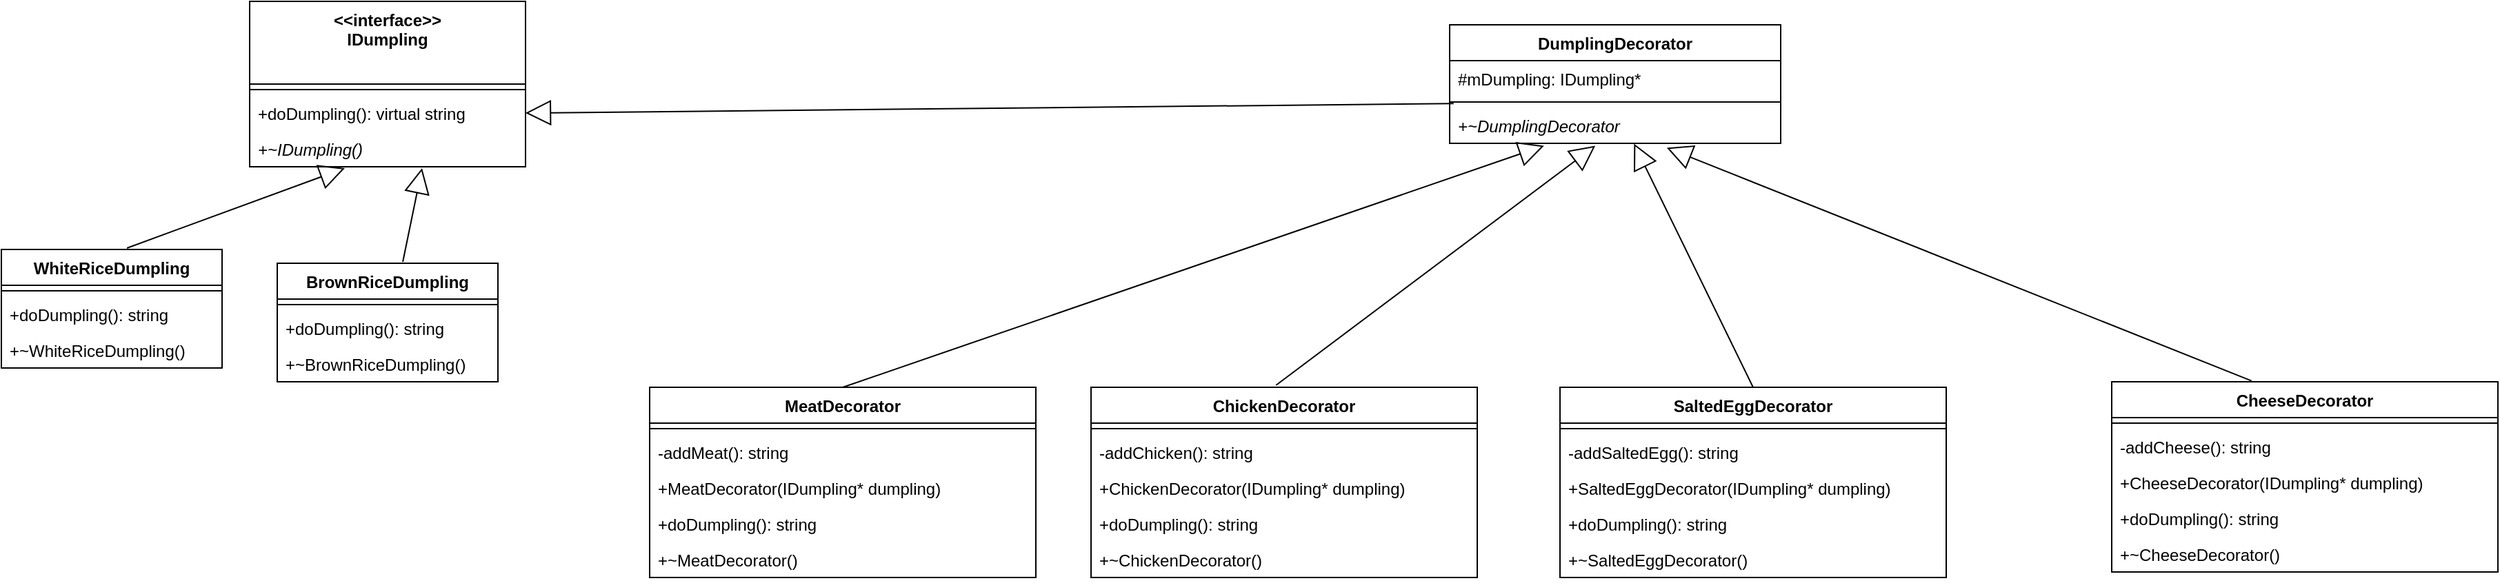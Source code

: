 <mxfile version="17.4.0" type="device"><diagram id="C5RBs43oDa-KdzZeNtuy" name="Page-1"><mxGraphModel dx="1038" dy="479" grid="1" gridSize="10" guides="1" tooltips="1" connect="1" arrows="1" fold="1" page="1" pageScale="1" pageWidth="827" pageHeight="1169" math="0" shadow="0"><root><mxCell id="WIyWlLk6GJQsqaUBKTNV-0"/><mxCell id="WIyWlLk6GJQsqaUBKTNV-1" parent="WIyWlLk6GJQsqaUBKTNV-0"/><mxCell id="N0iSOrxwI1bIIX5AtC91-4" value="&lt;&lt;interface&gt;&gt;&#10;IDumpling&#10;" style="swimlane;fontStyle=1;align=center;verticalAlign=top;childLayout=stackLayout;horizontal=1;startSize=60;horizontalStack=0;resizeParent=1;resizeParentMax=0;resizeLast=0;collapsible=1;marginBottom=0;" parent="WIyWlLk6GJQsqaUBKTNV-1" vertex="1"><mxGeometry x="330" y="420" width="200" height="120" as="geometry"/></mxCell><mxCell id="N0iSOrxwI1bIIX5AtC91-6" value="" style="line;strokeWidth=1;fillColor=none;align=left;verticalAlign=middle;spacingTop=-1;spacingLeft=3;spacingRight=3;rotatable=0;labelPosition=right;points=[];portConstraint=eastwest;" parent="N0iSOrxwI1bIIX5AtC91-4" vertex="1"><mxGeometry y="60" width="200" height="8" as="geometry"/></mxCell><mxCell id="N0iSOrxwI1bIIX5AtC91-7" value="+doDumpling(): virtual string" style="text;strokeColor=none;fillColor=none;align=left;verticalAlign=top;spacingLeft=4;spacingRight=4;overflow=hidden;rotatable=0;points=[[0,0.5],[1,0.5]];portConstraint=eastwest;" parent="N0iSOrxwI1bIIX5AtC91-4" vertex="1"><mxGeometry y="68" width="200" height="26" as="geometry"/></mxCell><mxCell id="N0iSOrxwI1bIIX5AtC91-8" value="+~IDumpling()" style="text;strokeColor=none;fillColor=none;align=left;verticalAlign=top;spacingLeft=4;spacingRight=4;overflow=hidden;rotatable=0;points=[[0,0.5],[1,0.5]];portConstraint=eastwest;fontStyle=2" parent="N0iSOrxwI1bIIX5AtC91-4" vertex="1"><mxGeometry y="94" width="200" height="26" as="geometry"/></mxCell><mxCell id="N0iSOrxwI1bIIX5AtC91-9" value="WhiteRiceDumpling" style="swimlane;fontStyle=1;align=center;verticalAlign=top;childLayout=stackLayout;horizontal=1;startSize=26;horizontalStack=0;resizeParent=1;resizeParentMax=0;resizeLast=0;collapsible=1;marginBottom=0;" parent="WIyWlLk6GJQsqaUBKTNV-1" vertex="1"><mxGeometry x="150" y="600" width="160" height="86" as="geometry"/></mxCell><mxCell id="N0iSOrxwI1bIIX5AtC91-11" value="" style="line;strokeWidth=1;fillColor=none;align=left;verticalAlign=middle;spacingTop=-1;spacingLeft=3;spacingRight=3;rotatable=0;labelPosition=right;points=[];portConstraint=eastwest;" parent="N0iSOrxwI1bIIX5AtC91-9" vertex="1"><mxGeometry y="26" width="160" height="8" as="geometry"/></mxCell><mxCell id="N0iSOrxwI1bIIX5AtC91-12" value="+doDumpling(): string" style="text;strokeColor=none;fillColor=none;align=left;verticalAlign=top;spacingLeft=4;spacingRight=4;overflow=hidden;rotatable=0;points=[[0,0.5],[1,0.5]];portConstraint=eastwest;" parent="N0iSOrxwI1bIIX5AtC91-9" vertex="1"><mxGeometry y="34" width="160" height="26" as="geometry"/></mxCell><mxCell id="N0iSOrxwI1bIIX5AtC91-13" value="+~WhiteRiceDumpling()" style="text;strokeColor=none;fillColor=none;align=left;verticalAlign=top;spacingLeft=4;spacingRight=4;overflow=hidden;rotatable=0;points=[[0,0.5],[1,0.5]];portConstraint=eastwest;" parent="N0iSOrxwI1bIIX5AtC91-9" vertex="1"><mxGeometry y="60" width="160" height="26" as="geometry"/></mxCell><mxCell id="N0iSOrxwI1bIIX5AtC91-14" value="" style="endArrow=block;endSize=16;endFill=0;html=1;rounded=0;exitX=0.569;exitY=-0.012;exitDx=0;exitDy=0;exitPerimeter=0;entryX=0.345;entryY=1.038;entryDx=0;entryDy=0;entryPerimeter=0;" parent="WIyWlLk6GJQsqaUBKTNV-1" source="N0iSOrxwI1bIIX5AtC91-9" target="N0iSOrxwI1bIIX5AtC91-8" edge="1"><mxGeometry width="160" relative="1" as="geometry"><mxPoint x="330" y="600" as="sourcePoint"/><mxPoint x="490" y="600" as="targetPoint"/></mxGeometry></mxCell><mxCell id="N0iSOrxwI1bIIX5AtC91-15" value="BrownRiceDumpling" style="swimlane;fontStyle=1;align=center;verticalAlign=top;childLayout=stackLayout;horizontal=1;startSize=26;horizontalStack=0;resizeParent=1;resizeParentMax=0;resizeLast=0;collapsible=1;marginBottom=0;" parent="WIyWlLk6GJQsqaUBKTNV-1" vertex="1"><mxGeometry x="350" y="610" width="160" height="86" as="geometry"/></mxCell><mxCell id="N0iSOrxwI1bIIX5AtC91-16" value="" style="line;strokeWidth=1;fillColor=none;align=left;verticalAlign=middle;spacingTop=-1;spacingLeft=3;spacingRight=3;rotatable=0;labelPosition=right;points=[];portConstraint=eastwest;" parent="N0iSOrxwI1bIIX5AtC91-15" vertex="1"><mxGeometry y="26" width="160" height="8" as="geometry"/></mxCell><mxCell id="N0iSOrxwI1bIIX5AtC91-17" value="+doDumpling(): string" style="text;strokeColor=none;fillColor=none;align=left;verticalAlign=top;spacingLeft=4;spacingRight=4;overflow=hidden;rotatable=0;points=[[0,0.5],[1,0.5]];portConstraint=eastwest;" parent="N0iSOrxwI1bIIX5AtC91-15" vertex="1"><mxGeometry y="34" width="160" height="26" as="geometry"/></mxCell><mxCell id="N0iSOrxwI1bIIX5AtC91-18" value="+~BrownRiceDumpling()" style="text;strokeColor=none;fillColor=none;align=left;verticalAlign=top;spacingLeft=4;spacingRight=4;overflow=hidden;rotatable=0;points=[[0,0.5],[1,0.5]];portConstraint=eastwest;" parent="N0iSOrxwI1bIIX5AtC91-15" vertex="1"><mxGeometry y="60" width="160" height="26" as="geometry"/></mxCell><mxCell id="N0iSOrxwI1bIIX5AtC91-19" value="" style="endArrow=block;endSize=16;endFill=0;html=1;rounded=0;exitX=0.569;exitY=-0.012;exitDx=0;exitDy=0;exitPerimeter=0;entryX=0.625;entryY=1.038;entryDx=0;entryDy=0;entryPerimeter=0;" parent="WIyWlLk6GJQsqaUBKTNV-1" source="N0iSOrxwI1bIIX5AtC91-15" target="N0iSOrxwI1bIIX5AtC91-8" edge="1"><mxGeometry width="160" relative="1" as="geometry"><mxPoint x="610" y="597.01" as="sourcePoint"/><mxPoint x="483" y="540" as="targetPoint"/></mxGeometry></mxCell><mxCell id="N0iSOrxwI1bIIX5AtC91-20" value="DumplingDecorator" style="swimlane;fontStyle=1;align=center;verticalAlign=top;childLayout=stackLayout;horizontal=1;startSize=26;horizontalStack=0;resizeParent=1;resizeParentMax=0;resizeLast=0;collapsible=1;marginBottom=0;" parent="WIyWlLk6GJQsqaUBKTNV-1" vertex="1"><mxGeometry x="1200" y="437" width="240" height="86" as="geometry"/></mxCell><mxCell id="N0iSOrxwI1bIIX5AtC91-21" value="#mDumpling: IDumpling*" style="text;strokeColor=none;fillColor=none;align=left;verticalAlign=top;spacingLeft=4;spacingRight=4;overflow=hidden;rotatable=0;points=[[0,0.5],[1,0.5]];portConstraint=eastwest;" parent="N0iSOrxwI1bIIX5AtC91-20" vertex="1"><mxGeometry y="26" width="240" height="26" as="geometry"/></mxCell><mxCell id="N0iSOrxwI1bIIX5AtC91-22" value="" style="line;strokeWidth=1;fillColor=none;align=left;verticalAlign=middle;spacingTop=-1;spacingLeft=3;spacingRight=3;rotatable=0;labelPosition=right;points=[];portConstraint=eastwest;" parent="N0iSOrxwI1bIIX5AtC91-20" vertex="1"><mxGeometry y="52" width="240" height="8" as="geometry"/></mxCell><mxCell id="N0iSOrxwI1bIIX5AtC91-23" value="+~DumplingDecorator" style="text;strokeColor=none;fillColor=none;align=left;verticalAlign=top;spacingLeft=4;spacingRight=4;overflow=hidden;rotatable=0;points=[[0,0.5],[1,0.5]];portConstraint=eastwest;fontStyle=2" parent="N0iSOrxwI1bIIX5AtC91-20" vertex="1"><mxGeometry y="60" width="240" height="26" as="geometry"/></mxCell><mxCell id="N0iSOrxwI1bIIX5AtC91-24" value="MeatDecorator" style="swimlane;fontStyle=1;align=center;verticalAlign=top;childLayout=stackLayout;horizontal=1;startSize=26;horizontalStack=0;resizeParent=1;resizeParentMax=0;resizeLast=0;collapsible=1;marginBottom=0;" parent="WIyWlLk6GJQsqaUBKTNV-1" vertex="1"><mxGeometry x="620" y="700" width="280" height="138" as="geometry"/></mxCell><mxCell id="N0iSOrxwI1bIIX5AtC91-26" value="" style="line;strokeWidth=1;fillColor=none;align=left;verticalAlign=middle;spacingTop=-1;spacingLeft=3;spacingRight=3;rotatable=0;labelPosition=right;points=[];portConstraint=eastwest;" parent="N0iSOrxwI1bIIX5AtC91-24" vertex="1"><mxGeometry y="26" width="280" height="8" as="geometry"/></mxCell><mxCell id="N0iSOrxwI1bIIX5AtC91-27" value="-addMeat(): string" style="text;strokeColor=none;fillColor=none;align=left;verticalAlign=top;spacingLeft=4;spacingRight=4;overflow=hidden;rotatable=0;points=[[0,0.5],[1,0.5]];portConstraint=eastwest;" parent="N0iSOrxwI1bIIX5AtC91-24" vertex="1"><mxGeometry y="34" width="280" height="26" as="geometry"/></mxCell><mxCell id="N0iSOrxwI1bIIX5AtC91-28" value="+MeatDecorator(IDumpling* dumpling)" style="text;strokeColor=none;fillColor=none;align=left;verticalAlign=top;spacingLeft=4;spacingRight=4;overflow=hidden;rotatable=0;points=[[0,0.5],[1,0.5]];portConstraint=eastwest;" parent="N0iSOrxwI1bIIX5AtC91-24" vertex="1"><mxGeometry y="60" width="280" height="26" as="geometry"/></mxCell><mxCell id="N0iSOrxwI1bIIX5AtC91-31" value="+doDumpling(): string" style="text;strokeColor=none;fillColor=none;align=left;verticalAlign=top;spacingLeft=4;spacingRight=4;overflow=hidden;rotatable=0;points=[[0,0.5],[1,0.5]];portConstraint=eastwest;" parent="N0iSOrxwI1bIIX5AtC91-24" vertex="1"><mxGeometry y="86" width="280" height="26" as="geometry"/></mxCell><mxCell id="N0iSOrxwI1bIIX5AtC91-30" value="+~MeatDecorator()" style="text;strokeColor=none;fillColor=none;align=left;verticalAlign=top;spacingLeft=4;spacingRight=4;overflow=hidden;rotatable=0;points=[[0,0.5],[1,0.5]];portConstraint=eastwest;" parent="N0iSOrxwI1bIIX5AtC91-24" vertex="1"><mxGeometry y="112" width="280" height="26" as="geometry"/></mxCell><mxCell id="N0iSOrxwI1bIIX5AtC91-32" value="ChickenDecorator" style="swimlane;fontStyle=1;align=center;verticalAlign=top;childLayout=stackLayout;horizontal=1;startSize=26;horizontalStack=0;resizeParent=1;resizeParentMax=0;resizeLast=0;collapsible=1;marginBottom=0;" parent="WIyWlLk6GJQsqaUBKTNV-1" vertex="1"><mxGeometry x="940" y="700" width="280" height="138" as="geometry"/></mxCell><mxCell id="N0iSOrxwI1bIIX5AtC91-33" value="" style="line;strokeWidth=1;fillColor=none;align=left;verticalAlign=middle;spacingTop=-1;spacingLeft=3;spacingRight=3;rotatable=0;labelPosition=right;points=[];portConstraint=eastwest;" parent="N0iSOrxwI1bIIX5AtC91-32" vertex="1"><mxGeometry y="26" width="280" height="8" as="geometry"/></mxCell><mxCell id="N0iSOrxwI1bIIX5AtC91-34" value="-addChicken(): string" style="text;strokeColor=none;fillColor=none;align=left;verticalAlign=top;spacingLeft=4;spacingRight=4;overflow=hidden;rotatable=0;points=[[0,0.5],[1,0.5]];portConstraint=eastwest;" parent="N0iSOrxwI1bIIX5AtC91-32" vertex="1"><mxGeometry y="34" width="280" height="26" as="geometry"/></mxCell><mxCell id="N0iSOrxwI1bIIX5AtC91-35" value="+ChickenDecorator(IDumpling* dumpling)" style="text;strokeColor=none;fillColor=none;align=left;verticalAlign=top;spacingLeft=4;spacingRight=4;overflow=hidden;rotatable=0;points=[[0,0.5],[1,0.5]];portConstraint=eastwest;" parent="N0iSOrxwI1bIIX5AtC91-32" vertex="1"><mxGeometry y="60" width="280" height="26" as="geometry"/></mxCell><mxCell id="N0iSOrxwI1bIIX5AtC91-36" value="+doDumpling(): string" style="text;strokeColor=none;fillColor=none;align=left;verticalAlign=top;spacingLeft=4;spacingRight=4;overflow=hidden;rotatable=0;points=[[0,0.5],[1,0.5]];portConstraint=eastwest;" parent="N0iSOrxwI1bIIX5AtC91-32" vertex="1"><mxGeometry y="86" width="280" height="26" as="geometry"/></mxCell><mxCell id="N0iSOrxwI1bIIX5AtC91-37" value="+~ChickenDecorator()" style="text;strokeColor=none;fillColor=none;align=left;verticalAlign=top;spacingLeft=4;spacingRight=4;overflow=hidden;rotatable=0;points=[[0,0.5],[1,0.5]];portConstraint=eastwest;" parent="N0iSOrxwI1bIIX5AtC91-32" vertex="1"><mxGeometry y="112" width="280" height="26" as="geometry"/></mxCell><mxCell id="N0iSOrxwI1bIIX5AtC91-38" value="SaltedEggDecorator" style="swimlane;fontStyle=1;align=center;verticalAlign=top;childLayout=stackLayout;horizontal=1;startSize=26;horizontalStack=0;resizeParent=1;resizeParentMax=0;resizeLast=0;collapsible=1;marginBottom=0;" parent="WIyWlLk6GJQsqaUBKTNV-1" vertex="1"><mxGeometry x="1280" y="700" width="280" height="138" as="geometry"/></mxCell><mxCell id="N0iSOrxwI1bIIX5AtC91-39" value="" style="line;strokeWidth=1;fillColor=none;align=left;verticalAlign=middle;spacingTop=-1;spacingLeft=3;spacingRight=3;rotatable=0;labelPosition=right;points=[];portConstraint=eastwest;" parent="N0iSOrxwI1bIIX5AtC91-38" vertex="1"><mxGeometry y="26" width="280" height="8" as="geometry"/></mxCell><mxCell id="N0iSOrxwI1bIIX5AtC91-40" value="-addSaltedEgg(): string" style="text;strokeColor=none;fillColor=none;align=left;verticalAlign=top;spacingLeft=4;spacingRight=4;overflow=hidden;rotatable=0;points=[[0,0.5],[1,0.5]];portConstraint=eastwest;" parent="N0iSOrxwI1bIIX5AtC91-38" vertex="1"><mxGeometry y="34" width="280" height="26" as="geometry"/></mxCell><mxCell id="N0iSOrxwI1bIIX5AtC91-41" value="+SaltedEggDecorator(IDumpling* dumpling)" style="text;strokeColor=none;fillColor=none;align=left;verticalAlign=top;spacingLeft=4;spacingRight=4;overflow=hidden;rotatable=0;points=[[0,0.5],[1,0.5]];portConstraint=eastwest;" parent="N0iSOrxwI1bIIX5AtC91-38" vertex="1"><mxGeometry y="60" width="280" height="26" as="geometry"/></mxCell><mxCell id="N0iSOrxwI1bIIX5AtC91-42" value="+doDumpling(): string" style="text;strokeColor=none;fillColor=none;align=left;verticalAlign=top;spacingLeft=4;spacingRight=4;overflow=hidden;rotatable=0;points=[[0,0.5],[1,0.5]];portConstraint=eastwest;" parent="N0iSOrxwI1bIIX5AtC91-38" vertex="1"><mxGeometry y="86" width="280" height="26" as="geometry"/></mxCell><mxCell id="N0iSOrxwI1bIIX5AtC91-43" value="+~SaltedEggDecorator()" style="text;strokeColor=none;fillColor=none;align=left;verticalAlign=top;spacingLeft=4;spacingRight=4;overflow=hidden;rotatable=0;points=[[0,0.5],[1,0.5]];portConstraint=eastwest;" parent="N0iSOrxwI1bIIX5AtC91-38" vertex="1"><mxGeometry y="112" width="280" height="26" as="geometry"/></mxCell><mxCell id="N0iSOrxwI1bIIX5AtC91-44" value="CheeseDecorator" style="swimlane;fontStyle=1;align=center;verticalAlign=top;childLayout=stackLayout;horizontal=1;startSize=26;horizontalStack=0;resizeParent=1;resizeParentMax=0;resizeLast=0;collapsible=1;marginBottom=0;" parent="WIyWlLk6GJQsqaUBKTNV-1" vertex="1"><mxGeometry x="1680" y="696" width="280" height="138" as="geometry"/></mxCell><mxCell id="N0iSOrxwI1bIIX5AtC91-45" value="" style="line;strokeWidth=1;fillColor=none;align=left;verticalAlign=middle;spacingTop=-1;spacingLeft=3;spacingRight=3;rotatable=0;labelPosition=right;points=[];portConstraint=eastwest;" parent="N0iSOrxwI1bIIX5AtC91-44" vertex="1"><mxGeometry y="26" width="280" height="8" as="geometry"/></mxCell><mxCell id="N0iSOrxwI1bIIX5AtC91-46" value="-addCheese(): string" style="text;strokeColor=none;fillColor=none;align=left;verticalAlign=top;spacingLeft=4;spacingRight=4;overflow=hidden;rotatable=0;points=[[0,0.5],[1,0.5]];portConstraint=eastwest;" parent="N0iSOrxwI1bIIX5AtC91-44" vertex="1"><mxGeometry y="34" width="280" height="26" as="geometry"/></mxCell><mxCell id="N0iSOrxwI1bIIX5AtC91-47" value="+CheeseDecorator(IDumpling* dumpling)" style="text;strokeColor=none;fillColor=none;align=left;verticalAlign=top;spacingLeft=4;spacingRight=4;overflow=hidden;rotatable=0;points=[[0,0.5],[1,0.5]];portConstraint=eastwest;" parent="N0iSOrxwI1bIIX5AtC91-44" vertex="1"><mxGeometry y="60" width="280" height="26" as="geometry"/></mxCell><mxCell id="N0iSOrxwI1bIIX5AtC91-48" value="+doDumpling(): string" style="text;strokeColor=none;fillColor=none;align=left;verticalAlign=top;spacingLeft=4;spacingRight=4;overflow=hidden;rotatable=0;points=[[0,0.5],[1,0.5]];portConstraint=eastwest;" parent="N0iSOrxwI1bIIX5AtC91-44" vertex="1"><mxGeometry y="86" width="280" height="26" as="geometry"/></mxCell><mxCell id="N0iSOrxwI1bIIX5AtC91-49" value="+~CheeseDecorator()" style="text;strokeColor=none;fillColor=none;align=left;verticalAlign=top;spacingLeft=4;spacingRight=4;overflow=hidden;rotatable=0;points=[[0,0.5],[1,0.5]];portConstraint=eastwest;" parent="N0iSOrxwI1bIIX5AtC91-44" vertex="1"><mxGeometry y="112" width="280" height="26" as="geometry"/></mxCell><mxCell id="N0iSOrxwI1bIIX5AtC91-51" value="" style="endArrow=block;endSize=16;endFill=0;html=1;rounded=0;exitX=0.5;exitY=0;exitDx=0;exitDy=0;entryX=0.285;entryY=1.067;entryDx=0;entryDy=0;entryPerimeter=0;" parent="WIyWlLk6GJQsqaUBKTNV-1" source="N0iSOrxwI1bIIX5AtC91-24" target="N0iSOrxwI1bIIX5AtC91-23" edge="1"><mxGeometry width="160" relative="1" as="geometry"><mxPoint x="810" y="667.978" as="sourcePoint"/><mxPoint x="823.96" y="599.998" as="targetPoint"/></mxGeometry></mxCell><mxCell id="N0iSOrxwI1bIIX5AtC91-52" value="" style="endArrow=block;endSize=16;endFill=0;html=1;rounded=0;exitX=0.479;exitY=-0.011;exitDx=0;exitDy=0;entryX=0.44;entryY=1.067;entryDx=0;entryDy=0;entryPerimeter=0;exitPerimeter=0;" parent="WIyWlLk6GJQsqaUBKTNV-1" source="N0iSOrxwI1bIIX5AtC91-32" target="N0iSOrxwI1bIIX5AtC91-23" edge="1"><mxGeometry width="160" relative="1" as="geometry"><mxPoint x="810" y="667.978" as="sourcePoint"/><mxPoint x="823.96" y="599.998" as="targetPoint"/></mxGeometry></mxCell><mxCell id="N0iSOrxwI1bIIX5AtC91-54" value="" style="endArrow=block;endSize=16;endFill=0;html=1;rounded=0;exitX=0.5;exitY=0;exitDx=0;exitDy=0;entryX=0.557;entryY=1.01;entryDx=0;entryDy=0;entryPerimeter=0;" parent="WIyWlLk6GJQsqaUBKTNV-1" source="N0iSOrxwI1bIIX5AtC91-38" target="N0iSOrxwI1bIIX5AtC91-23" edge="1"><mxGeometry width="160" relative="1" as="geometry"><mxPoint x="810" y="667.978" as="sourcePoint"/><mxPoint x="823.96" y="599.998" as="targetPoint"/></mxGeometry></mxCell><mxCell id="N0iSOrxwI1bIIX5AtC91-55" value="" style="endArrow=block;endSize=16;endFill=0;html=1;rounded=0;exitX=0.362;exitY=-0.005;exitDx=0;exitDy=0;entryX=0.656;entryY=1.124;entryDx=0;entryDy=0;entryPerimeter=0;exitPerimeter=0;" parent="WIyWlLk6GJQsqaUBKTNV-1" source="N0iSOrxwI1bIIX5AtC91-44" target="N0iSOrxwI1bIIX5AtC91-23" edge="1"><mxGeometry width="160" relative="1" as="geometry"><mxPoint x="810" y="667.978" as="sourcePoint"/><mxPoint x="823.96" y="599.998" as="targetPoint"/></mxGeometry></mxCell><mxCell id="N0iSOrxwI1bIIX5AtC91-56" value="" style="endArrow=block;endSize=16;endFill=0;html=1;rounded=0;exitX=0.012;exitY=-0.11;exitDx=0;exitDy=0;exitPerimeter=0;entryX=1;entryY=0.5;entryDx=0;entryDy=0;" parent="WIyWlLk6GJQsqaUBKTNV-1" source="N0iSOrxwI1bIIX5AtC91-23" target="N0iSOrxwI1bIIX5AtC91-7" edge="1"><mxGeometry width="160" relative="1" as="geometry"><mxPoint x="461.04" y="628.968" as="sourcePoint"/><mxPoint x="475" y="560.988" as="targetPoint"/></mxGeometry></mxCell></root></mxGraphModel></diagram></mxfile>